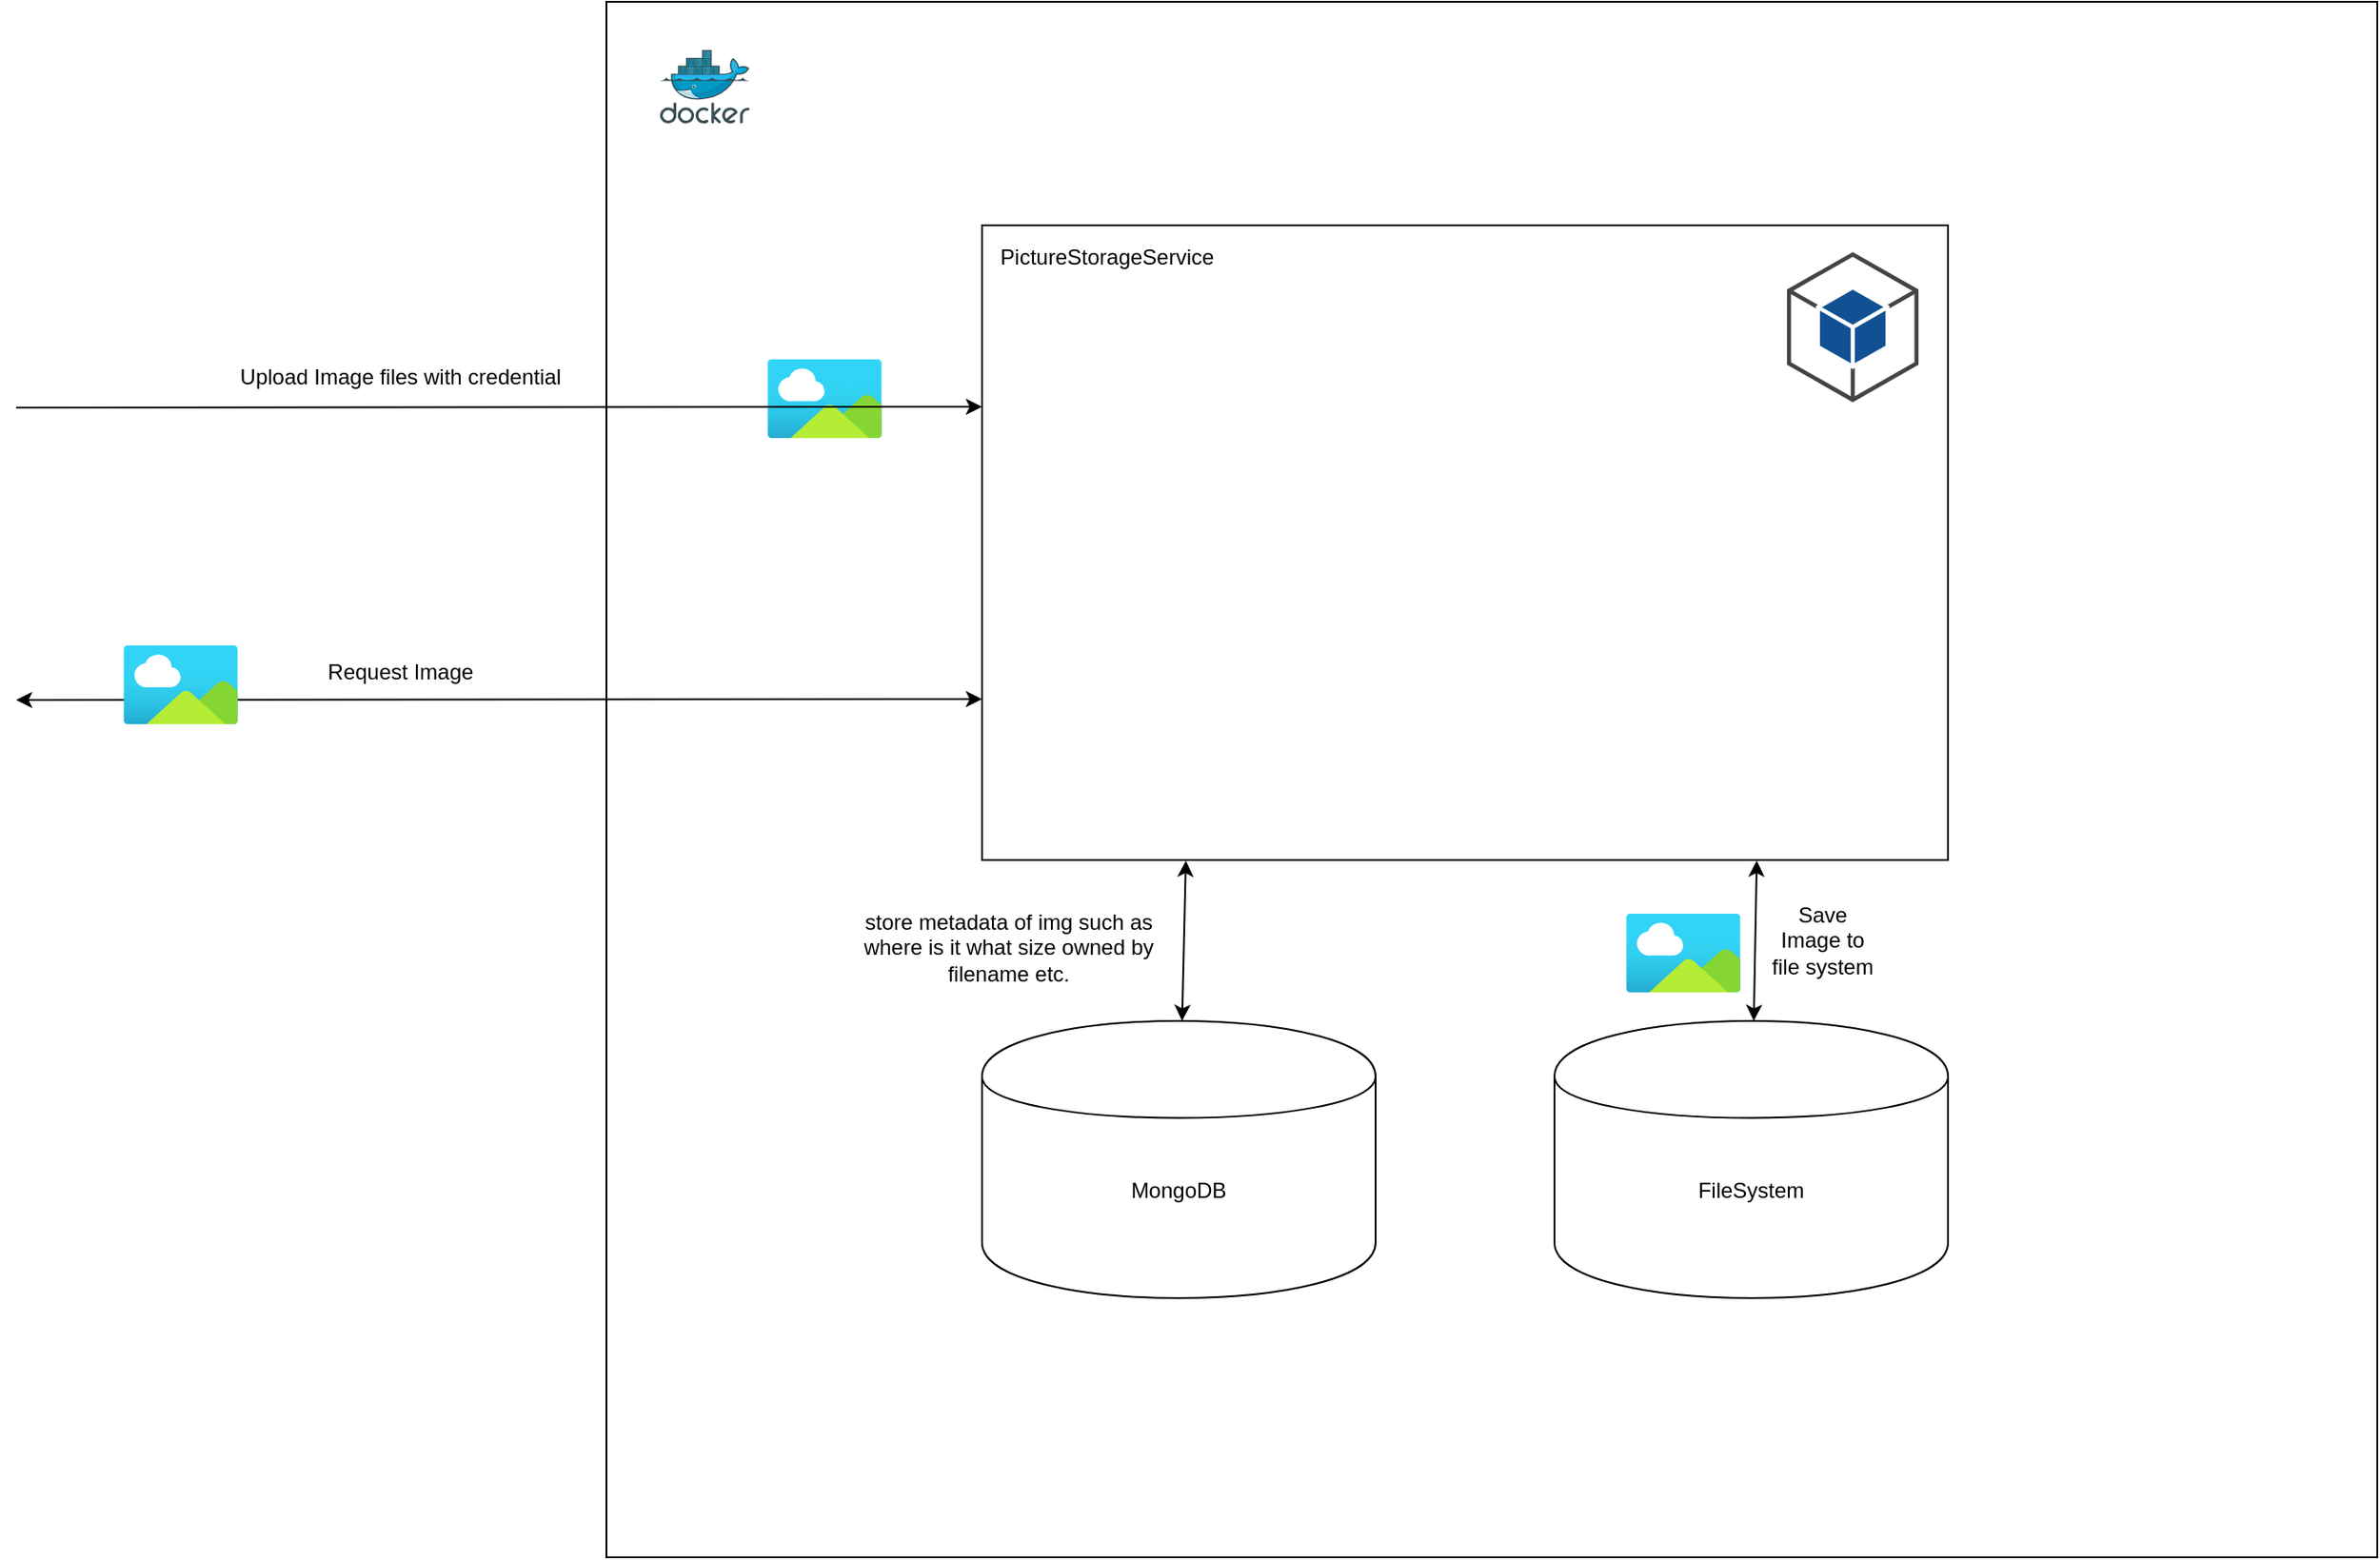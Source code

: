 <mxfile>
    <diagram name="Data flow" id="5giRPJJ0a3-JRydrSgHV">
        <mxGraphModel dx="2226" dy="1176" grid="1" gridSize="10" guides="1" tooltips="1" connect="1" arrows="1" fold="1" page="1" pageScale="1" pageWidth="850" pageHeight="1100" math="0" shadow="0">
            <root>
                <mxCell id="0"/>
                <mxCell id="1" parent="0"/>
                <mxCell id="8" value="" style="group" vertex="1" connectable="0" parent="1">
                    <mxGeometry x="-70" y="100" width="990" height="870" as="geometry"/>
                </mxCell>
                <mxCell id="4" value="" style="rounded=0;whiteSpace=wrap;html=1;movable=0;resizable=0;rotatable=0;deletable=0;editable=0;connectable=0;" parent="8" vertex="1">
                    <mxGeometry width="990" height="870" as="geometry"/>
                </mxCell>
                <mxCell id="6" value="" style="sketch=0;aspect=fixed;html=1;points=[];align=center;image;fontSize=12;image=img/lib/mscae/Docker.svg;" parent="8" vertex="1">
                    <mxGeometry x="30" y="27" width="50" height="41" as="geometry"/>
                </mxCell>
                <mxCell id="7" value="" style="rounded=0;whiteSpace=wrap;html=1;" vertex="1" parent="8">
                    <mxGeometry x="210" y="125" width="540" height="355" as="geometry"/>
                </mxCell>
                <mxCell id="12" value="PictureStorageService" style="text;html=1;strokeColor=none;fillColor=none;align=center;verticalAlign=middle;whiteSpace=wrap;rounded=0;" vertex="1" parent="8">
                    <mxGeometry x="210" y="128" width="140" height="30" as="geometry"/>
                </mxCell>
                <mxCell id="18" value="" style="group" vertex="1" connectable="0" parent="8">
                    <mxGeometry x="530" y="570" width="220" height="155" as="geometry"/>
                </mxCell>
                <mxCell id="19" value="" style="shape=cylinder;whiteSpace=wrap;html=1;boundedLbl=1;backgroundOutline=1;" vertex="1" parent="18">
                    <mxGeometry width="220" height="155" as="geometry"/>
                </mxCell>
                <mxCell id="20" value="FileSystem" style="text;html=1;strokeColor=none;fillColor=none;align=center;verticalAlign=middle;whiteSpace=wrap;rounded=0;" vertex="1" parent="18">
                    <mxGeometry x="80" y="80" width="60" height="30" as="geometry"/>
                </mxCell>
                <mxCell id="17" value="" style="group" vertex="1" connectable="0" parent="8">
                    <mxGeometry x="210" y="570" width="220" height="155" as="geometry"/>
                </mxCell>
                <mxCell id="11" value="" style="shape=cylinder;whiteSpace=wrap;html=1;boundedLbl=1;backgroundOutline=1;" vertex="1" parent="17">
                    <mxGeometry width="220" height="155" as="geometry"/>
                </mxCell>
                <mxCell id="16" value="MongoDB" style="text;html=1;strokeColor=none;fillColor=none;align=center;verticalAlign=middle;whiteSpace=wrap;rounded=0;" vertex="1" parent="17">
                    <mxGeometry x="80" y="80" width="60" height="30" as="geometry"/>
                </mxCell>
                <mxCell id="21" style="edgeStyle=none;html=1;entryX=0.802;entryY=1.001;entryDx=0;entryDy=0;entryPerimeter=0;endArrow=classic;endFill=1;startArrow=classic;startFill=1;" edge="1" parent="8" source="19" target="7">
                    <mxGeometry relative="1" as="geometry"/>
                </mxCell>
                <mxCell id="22" style="edgeStyle=none;html=1;entryX=0.211;entryY=1.001;entryDx=0;entryDy=0;entryPerimeter=0;startArrow=classic;startFill=1;" edge="1" parent="8" source="11" target="7">
                    <mxGeometry relative="1" as="geometry"/>
                </mxCell>
                <mxCell id="23" value="" style="outlineConnect=0;dashed=0;verticalLabelPosition=bottom;verticalAlign=top;align=center;html=1;shape=mxgraph.aws3.android;fillColor=#115193;gradientColor=none;" vertex="1" parent="8">
                    <mxGeometry x="660" y="140" width="73.5" height="84" as="geometry"/>
                </mxCell>
                <mxCell id="28" value="" style="endArrow=classic;html=1;entryX=0;entryY=0.5;entryDx=0;entryDy=0;startArrow=classic;startFill=1;" edge="1" parent="8">
                    <mxGeometry width="50" height="50" relative="1" as="geometry">
                        <mxPoint x="-330" y="390.5" as="sourcePoint"/>
                        <mxPoint x="210" y="390" as="targetPoint"/>
                    </mxGeometry>
                </mxCell>
                <mxCell id="27" value="" style="aspect=fixed;html=1;points=[];align=center;image;fontSize=12;image=img/lib/azure2/general/Image.svg;" vertex="1" parent="8">
                    <mxGeometry x="90" y="200" width="64" height="44" as="geometry"/>
                </mxCell>
                <mxCell id="32" value="" style="aspect=fixed;html=1;points=[];align=center;image;fontSize=12;image=img/lib/azure2/general/Image.svg;" vertex="1" parent="8">
                    <mxGeometry x="570" y="510" width="64" height="44" as="geometry"/>
                </mxCell>
                <mxCell id="34" value="Save Image to file system" style="text;html=1;strokeColor=none;fillColor=none;align=center;verticalAlign=middle;whiteSpace=wrap;rounded=0;" vertex="1" parent="8">
                    <mxGeometry x="650" y="510" width="60" height="30" as="geometry"/>
                </mxCell>
                <mxCell id="35" value="store metadata of img such as where is it what size owned by filename etc." style="text;html=1;strokeColor=none;fillColor=none;align=center;verticalAlign=middle;whiteSpace=wrap;rounded=0;" vertex="1" parent="8">
                    <mxGeometry x="140" y="499" width="170" height="60" as="geometry"/>
                </mxCell>
                <mxCell id="24" value="" style="endArrow=classic;html=1;entryX=0;entryY=0.5;entryDx=0;entryDy=0;" edge="1" parent="1">
                    <mxGeometry width="50" height="50" relative="1" as="geometry">
                        <mxPoint x="-400" y="327" as="sourcePoint"/>
                        <mxPoint x="140" y="326.5" as="targetPoint"/>
                    </mxGeometry>
                </mxCell>
                <mxCell id="25" value="Upload Image files with credential" style="text;html=1;strokeColor=none;fillColor=none;align=center;verticalAlign=middle;whiteSpace=wrap;rounded=0;" vertex="1" parent="1">
                    <mxGeometry x="-300" y="295" width="230" height="30" as="geometry"/>
                </mxCell>
                <mxCell id="29" value="Request Image" style="text;html=1;strokeColor=none;fillColor=none;align=center;verticalAlign=middle;whiteSpace=wrap;rounded=0;" vertex="1" parent="1">
                    <mxGeometry x="-300" y="460" width="230" height="30" as="geometry"/>
                </mxCell>
                <mxCell id="30" value="" style="aspect=fixed;html=1;points=[];align=center;image;fontSize=12;image=img/lib/azure2/general/Image.svg;" vertex="1" parent="1">
                    <mxGeometry x="-340" y="460" width="64" height="44" as="geometry"/>
                </mxCell>
            </root>
        </mxGraphModel>
    </diagram>
    <diagram id="G6QJZ5wy67KrH6wxuK8O" name="Class">
        <mxGraphModel dx="445" dy="381" grid="1" gridSize="10" guides="1" tooltips="1" connect="1" arrows="1" fold="1" page="1" pageScale="1" pageWidth="850" pageHeight="1100" math="0" shadow="0">
            <root>
                <mxCell id="0"/>
                <mxCell id="1" parent="0"/>
                <mxCell id="ubO0K1C1DOm-TVSCMxqV-13" style="edgeStyle=none;html=1;entryX=0.5;entryY=1;entryDx=0;entryDy=0;startArrow=none;startFill=0;endArrow=block;endFill=0;strokeWidth=1;endSize=16;" edge="1" parent="1" source="ubO0K1C1DOm-TVSCMxqV-8" target="ubO0K1C1DOm-TVSCMxqV-12">
                    <mxGeometry relative="1" as="geometry"/>
                </mxCell>
                <mxCell id="ubO0K1C1DOm-TVSCMxqV-8" value="AppDbContext" style="swimlane;fontStyle=1;align=center;verticalAlign=top;childLayout=stackLayout;horizontal=1;startSize=26;horizontalStack=0;resizeParent=1;resizeParentMax=0;resizeLast=0;collapsible=1;marginBottom=0;" vertex="1" collapsed="1" parent="1">
                    <mxGeometry x="225" y="150" width="120" height="30" as="geometry">
                        <mxRectangle x="203" y="130" width="160" height="86" as="alternateBounds"/>
                    </mxGeometry>
                </mxCell>
                <mxCell id="ubO0K1C1DOm-TVSCMxqV-9" value="+ field: type" style="text;strokeColor=none;fillColor=none;align=left;verticalAlign=top;spacingLeft=4;spacingRight=4;overflow=hidden;rotatable=0;points=[[0,0.5],[1,0.5]];portConstraint=eastwest;" vertex="1" parent="ubO0K1C1DOm-TVSCMxqV-8">
                    <mxGeometry y="26" width="160" height="26" as="geometry"/>
                </mxCell>
                <mxCell id="ubO0K1C1DOm-TVSCMxqV-10" value="" style="line;strokeWidth=1;fillColor=none;align=left;verticalAlign=middle;spacingTop=-1;spacingLeft=3;spacingRight=3;rotatable=0;labelPosition=right;points=[];portConstraint=eastwest;strokeColor=inherit;" vertex="1" parent="ubO0K1C1DOm-TVSCMxqV-8">
                    <mxGeometry y="52" width="160" height="8" as="geometry"/>
                </mxCell>
                <mxCell id="ubO0K1C1DOm-TVSCMxqV-11" value="+ method(type): type" style="text;strokeColor=none;fillColor=none;align=left;verticalAlign=top;spacingLeft=4;spacingRight=4;overflow=hidden;rotatable=0;points=[[0,0.5],[1,0.5]];portConstraint=eastwest;" vertex="1" parent="ubO0K1C1DOm-TVSCMxqV-8">
                    <mxGeometry y="60" width="160" height="26" as="geometry"/>
                </mxCell>
                <mxCell id="ubO0K1C1DOm-TVSCMxqV-12" value="«abstract class»&lt;br&gt;&lt;b&gt;MongoDbContext&lt;/b&gt;" style="html=1;" vertex="1" parent="1">
                    <mxGeometry x="210" y="30" width="150" height="50" as="geometry"/>
                </mxCell>
                <mxCell id="ubO0K1C1DOm-TVSCMxqV-14" value="AvatarModel" style="swimlane;fontStyle=1;align=center;verticalAlign=top;childLayout=stackLayout;horizontal=1;startSize=26;horizontalStack=0;resizeParent=1;resizeParentMax=0;resizeLast=0;collapsible=1;marginBottom=0;" vertex="1" collapsed="1" parent="1">
                    <mxGeometry x="30" y="130" width="100" height="30" as="geometry">
                        <mxRectangle x="150" y="280" width="160" height="86" as="alternateBounds"/>
                    </mxGeometry>
                </mxCell>
                <mxCell id="ubO0K1C1DOm-TVSCMxqV-15" value="+ field: type" style="text;strokeColor=none;fillColor=none;align=left;verticalAlign=top;spacingLeft=4;spacingRight=4;overflow=hidden;rotatable=0;points=[[0,0.5],[1,0.5]];portConstraint=eastwest;" vertex="1" parent="ubO0K1C1DOm-TVSCMxqV-14">
                    <mxGeometry y="26" width="160" height="26" as="geometry"/>
                </mxCell>
                <mxCell id="ubO0K1C1DOm-TVSCMxqV-16" value="" style="line;strokeWidth=1;fillColor=none;align=left;verticalAlign=middle;spacingTop=-1;spacingLeft=3;spacingRight=3;rotatable=0;labelPosition=right;points=[];portConstraint=eastwest;strokeColor=inherit;" vertex="1" parent="ubO0K1C1DOm-TVSCMxqV-14">
                    <mxGeometry y="52" width="160" height="8" as="geometry"/>
                </mxCell>
                <mxCell id="ubO0K1C1DOm-TVSCMxqV-17" value="+ method(type): type" style="text;strokeColor=none;fillColor=none;align=left;verticalAlign=top;spacingLeft=4;spacingRight=4;overflow=hidden;rotatable=0;points=[[0,0.5],[1,0.5]];portConstraint=eastwest;" vertex="1" parent="ubO0K1C1DOm-TVSCMxqV-14">
                    <mxGeometry y="60" width="160" height="26" as="geometry"/>
                </mxCell>
                <mxCell id="ubO0K1C1DOm-TVSCMxqV-18" value="ImageModel" style="swimlane;fontStyle=1;align=center;verticalAlign=top;childLayout=stackLayout;horizontal=1;startSize=26;horizontalStack=0;resizeParent=1;resizeParentMax=0;resizeLast=0;collapsible=1;marginBottom=0;" vertex="1" collapsed="1" parent="1">
                    <mxGeometry x="30" y="190" width="100" height="30" as="geometry">
                        <mxRectangle x="150" y="280" width="160" height="86" as="alternateBounds"/>
                    </mxGeometry>
                </mxCell>
                <mxCell id="ubO0K1C1DOm-TVSCMxqV-19" value="+ field: type" style="text;strokeColor=none;fillColor=none;align=left;verticalAlign=top;spacingLeft=4;spacingRight=4;overflow=hidden;rotatable=0;points=[[0,0.5],[1,0.5]];portConstraint=eastwest;" vertex="1" parent="ubO0K1C1DOm-TVSCMxqV-18">
                    <mxGeometry y="26" width="160" height="26" as="geometry"/>
                </mxCell>
                <mxCell id="ubO0K1C1DOm-TVSCMxqV-20" value="" style="line;strokeWidth=1;fillColor=none;align=left;verticalAlign=middle;spacingTop=-1;spacingLeft=3;spacingRight=3;rotatable=0;labelPosition=right;points=[];portConstraint=eastwest;strokeColor=inherit;" vertex="1" parent="ubO0K1C1DOm-TVSCMxqV-18">
                    <mxGeometry y="52" width="160" height="8" as="geometry"/>
                </mxCell>
                <mxCell id="ubO0K1C1DOm-TVSCMxqV-21" value="+ method(type): type" style="text;strokeColor=none;fillColor=none;align=left;verticalAlign=top;spacingLeft=4;spacingRight=4;overflow=hidden;rotatable=0;points=[[0,0.5],[1,0.5]];portConstraint=eastwest;" vertex="1" parent="ubO0K1C1DOm-TVSCMxqV-18">
                    <mxGeometry y="60" width="160" height="26" as="geometry"/>
                </mxCell>
                <mxCell id="ubO0K1C1DOm-TVSCMxqV-24" value="1" style="endArrow=open;html=1;endSize=12;startArrow=diamondThin;startSize=14;startFill=1;edgeStyle=orthogonalEdgeStyle;align=left;verticalAlign=bottom;dashed=1;strokeWidth=1;exitX=0;exitY=0.5;exitDx=0;exitDy=0;entryX=1;entryY=0.5;entryDx=0;entryDy=0;" edge="1" parent="1" source="ubO0K1C1DOm-TVSCMxqV-8" target="ubO0K1C1DOm-TVSCMxqV-14">
                    <mxGeometry x="-1" y="3" relative="1" as="geometry">
                        <mxPoint x="110" y="410" as="sourcePoint"/>
                        <mxPoint x="270" y="410" as="targetPoint"/>
                    </mxGeometry>
                </mxCell>
                <mxCell id="ubO0K1C1DOm-TVSCMxqV-25" value="1" style="endArrow=open;html=1;endSize=12;startArrow=diamondThin;startSize=14;startFill=1;edgeStyle=orthogonalEdgeStyle;align=left;verticalAlign=bottom;dashed=1;strokeWidth=1;exitX=0.25;exitY=1;exitDx=0;exitDy=0;entryX=1;entryY=0.5;entryDx=0;entryDy=0;" edge="1" parent="1" source="ubO0K1C1DOm-TVSCMxqV-8" target="ubO0K1C1DOm-TVSCMxqV-18">
                    <mxGeometry x="-1" y="3" relative="1" as="geometry">
                        <mxPoint x="235" y="240" as="sourcePoint"/>
                        <mxPoint x="140" y="220" as="targetPoint"/>
                    </mxGeometry>
                </mxCell>
                <mxCell id="ubO0K1C1DOm-TVSCMxqV-26" value="&lt;&lt;interface&gt;&gt;&#10;IImageManager" style="swimlane;fontStyle=1;align=center;verticalAlign=top;childLayout=stackLayout;horizontal=1;startSize=40;horizontalStack=0;resizeParent=1;resizeParentMax=0;resizeLast=0;collapsible=1;marginBottom=0;" vertex="1" parent="1">
                    <mxGeometry x="310" y="320" width="265" height="100" as="geometry"/>
                </mxCell>
                <mxCell id="ubO0K1C1DOm-TVSCMxqV-28" value="" style="line;strokeWidth=1;fillColor=none;align=left;verticalAlign=middle;spacingTop=-1;spacingLeft=3;spacingRight=3;rotatable=0;labelPosition=right;points=[];portConstraint=eastwest;strokeColor=inherit;" vertex="1" parent="ubO0K1C1DOm-TVSCMxqV-26">
                    <mxGeometry y="40" width="265" height="8" as="geometry"/>
                </mxCell>
                <mxCell id="ubO0K1C1DOm-TVSCMxqV-29" value="+ LoadImage(file:string) : stream" style="text;strokeColor=none;fillColor=none;align=left;verticalAlign=top;spacingLeft=4;spacingRight=4;overflow=hidden;rotatable=0;points=[[0,0.5],[1,0.5]];portConstraint=eastwest;" vertex="1" parent="ubO0K1C1DOm-TVSCMxqV-26">
                    <mxGeometry y="48" width="265" height="26" as="geometry"/>
                </mxCell>
                <mxCell id="ubO0K1C1DOm-TVSCMxqV-30" value="+ SaveImage(img:IFormFile) : void" style="text;strokeColor=none;fillColor=none;align=left;verticalAlign=top;spacingLeft=4;spacingRight=4;overflow=hidden;rotatable=0;points=[[0,0.5],[1,0.5]];portConstraint=eastwest;" vertex="1" parent="ubO0K1C1DOm-TVSCMxqV-26">
                    <mxGeometry y="74" width="265" height="26" as="geometry"/>
                </mxCell>
                <mxCell id="ubO0K1C1DOm-TVSCMxqV-32" value="&lt;&lt;interface&gt;&gt;&#10;IImageManager" style="swimlane;fontStyle=1;align=center;verticalAlign=top;childLayout=stackLayout;horizontal=1;startSize=40;horizontalStack=0;resizeParent=1;resizeParentMax=0;resizeLast=0;collapsible=1;marginBottom=0;" vertex="1" parent="1">
                    <mxGeometry x="310" y="440" width="265" height="100" as="geometry"/>
                </mxCell>
                <mxCell id="ubO0K1C1DOm-TVSCMxqV-33" value="" style="line;strokeWidth=1;fillColor=none;align=left;verticalAlign=middle;spacingTop=-1;spacingLeft=3;spacingRight=3;rotatable=0;labelPosition=right;points=[];portConstraint=eastwest;strokeColor=inherit;" vertex="1" parent="ubO0K1C1DOm-TVSCMxqV-32">
                    <mxGeometry y="40" width="265" height="8" as="geometry"/>
                </mxCell>
                <mxCell id="ubO0K1C1DOm-TVSCMxqV-34" value="+ LoadImage(file:string) : stream" style="text;strokeColor=none;fillColor=none;align=left;verticalAlign=top;spacingLeft=4;spacingRight=4;overflow=hidden;rotatable=0;points=[[0,0.5],[1,0.5]];portConstraint=eastwest;" vertex="1" parent="ubO0K1C1DOm-TVSCMxqV-32">
                    <mxGeometry y="48" width="265" height="26" as="geometry"/>
                </mxCell>
                <mxCell id="ubO0K1C1DOm-TVSCMxqV-35" value="+ SaveImage(img:IFormFile) : void" style="text;strokeColor=none;fillColor=none;align=left;verticalAlign=top;spacingLeft=4;spacingRight=4;overflow=hidden;rotatable=0;points=[[0,0.5],[1,0.5]];portConstraint=eastwest;" vertex="1" parent="ubO0K1C1DOm-TVSCMxqV-32">
                    <mxGeometry y="74" width="265" height="26" as="geometry"/>
                </mxCell>
            </root>
        </mxGraphModel>
    </diagram>
</mxfile>